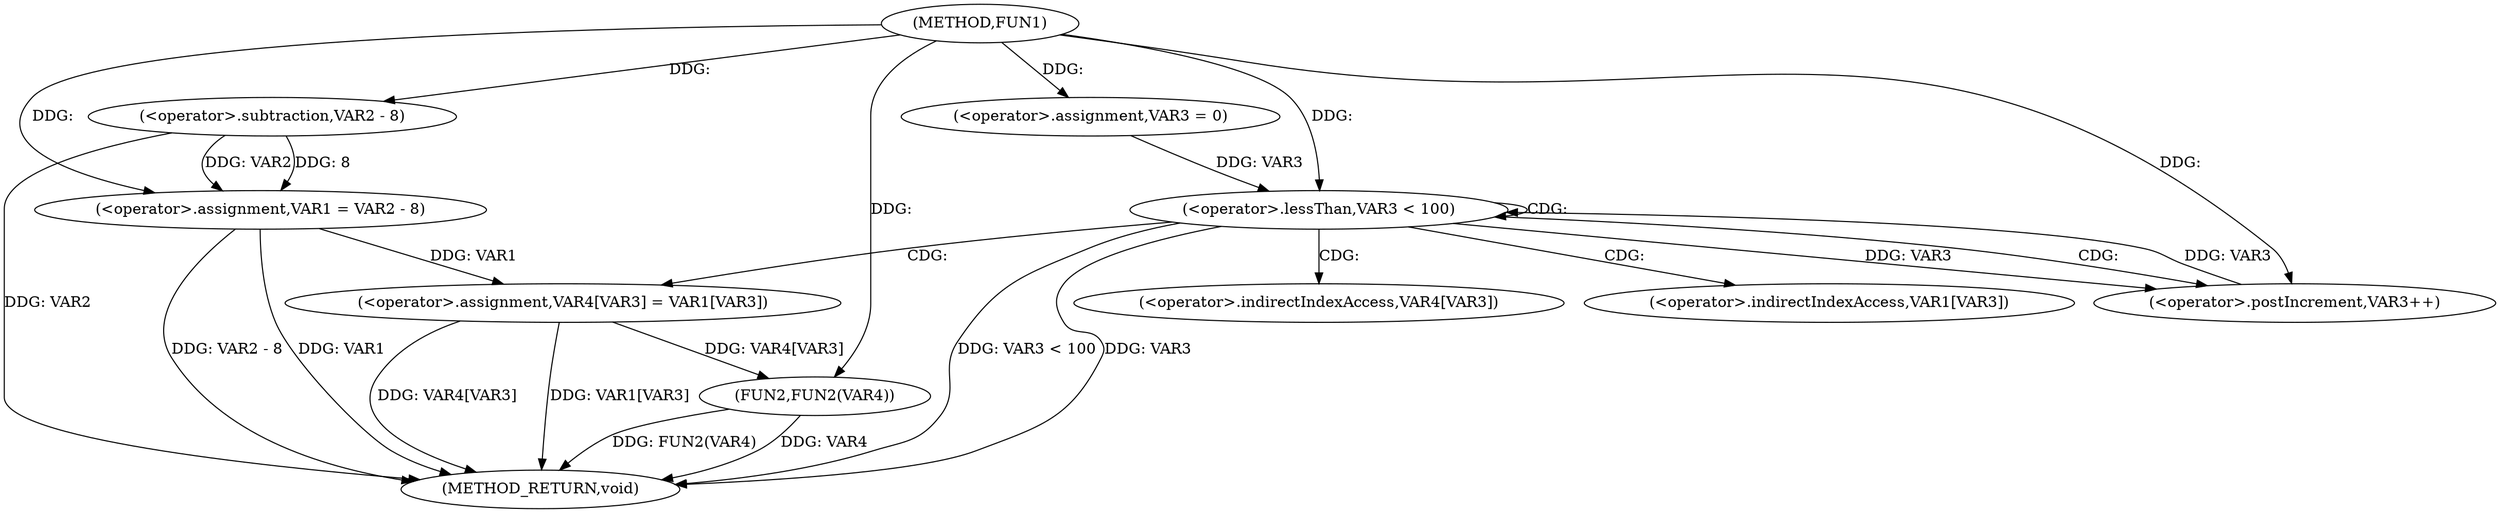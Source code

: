 digraph FUN1 {  
"1000100" [label = "(METHOD,FUN1)" ]
"1000131" [label = "(METHOD_RETURN,void)" ]
"1000104" [label = "(<operator>.assignment,VAR1 = VAR2 - 8)" ]
"1000106" [label = "(<operator>.subtraction,VAR2 - 8)" ]
"1000113" [label = "(<operator>.assignment,VAR3 = 0)" ]
"1000116" [label = "(<operator>.lessThan,VAR3 < 100)" ]
"1000119" [label = "(<operator>.postIncrement,VAR3++)" ]
"1000122" [label = "(<operator>.assignment,VAR4[VAR3] = VAR1[VAR3])" ]
"1000129" [label = "(FUN2,FUN2(VAR4))" ]
"1000123" [label = "(<operator>.indirectIndexAccess,VAR4[VAR3])" ]
"1000126" [label = "(<operator>.indirectIndexAccess,VAR1[VAR3])" ]
  "1000116" -> "1000131"  [ label = "DDG: VAR3"] 
  "1000106" -> "1000131"  [ label = "DDG: VAR2"] 
  "1000104" -> "1000131"  [ label = "DDG: VAR1"] 
  "1000122" -> "1000131"  [ label = "DDG: VAR4[VAR3]"] 
  "1000129" -> "1000131"  [ label = "DDG: FUN2(VAR4)"] 
  "1000116" -> "1000131"  [ label = "DDG: VAR3 < 100"] 
  "1000104" -> "1000131"  [ label = "DDG: VAR2 - 8"] 
  "1000129" -> "1000131"  [ label = "DDG: VAR4"] 
  "1000122" -> "1000131"  [ label = "DDG: VAR1[VAR3]"] 
  "1000106" -> "1000104"  [ label = "DDG: VAR2"] 
  "1000106" -> "1000104"  [ label = "DDG: 8"] 
  "1000100" -> "1000104"  [ label = "DDG: "] 
  "1000100" -> "1000106"  [ label = "DDG: "] 
  "1000100" -> "1000113"  [ label = "DDG: "] 
  "1000113" -> "1000116"  [ label = "DDG: VAR3"] 
  "1000119" -> "1000116"  [ label = "DDG: VAR3"] 
  "1000100" -> "1000116"  [ label = "DDG: "] 
  "1000116" -> "1000119"  [ label = "DDG: VAR3"] 
  "1000100" -> "1000119"  [ label = "DDG: "] 
  "1000104" -> "1000122"  [ label = "DDG: VAR1"] 
  "1000122" -> "1000129"  [ label = "DDG: VAR4[VAR3]"] 
  "1000100" -> "1000129"  [ label = "DDG: "] 
  "1000116" -> "1000123"  [ label = "CDG: "] 
  "1000116" -> "1000116"  [ label = "CDG: "] 
  "1000116" -> "1000119"  [ label = "CDG: "] 
  "1000116" -> "1000122"  [ label = "CDG: "] 
  "1000116" -> "1000126"  [ label = "CDG: "] 
}
